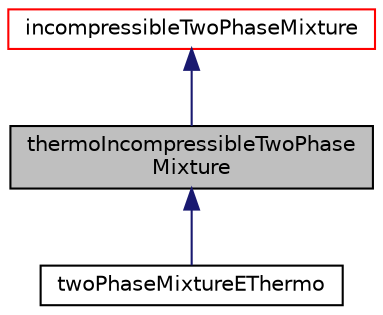 digraph "thermoIncompressibleTwoPhaseMixture"
{
  bgcolor="transparent";
  edge [fontname="Helvetica",fontsize="10",labelfontname="Helvetica",labelfontsize="10"];
  node [fontname="Helvetica",fontsize="10",shape=record];
  Node1 [label="thermoIncompressibleTwoPhase\lMixture",height=0.2,width=0.4,color="black", fillcolor="grey75", style="filled" fontcolor="black"];
  Node2 -> Node1 [dir="back",color="midnightblue",fontsize="10",style="solid",fontname="Helvetica"];
  Node2 [label="incompressibleTwoPhaseMixture",height=0.2,width=0.4,color="red",URL="$classFoam_1_1incompressibleTwoPhaseMixture.html",tooltip="A two-phase incompressible transportModel. "];
  Node1 -> Node3 [dir="back",color="midnightblue",fontsize="10",style="solid",fontname="Helvetica"];
  Node3 [label="twoPhaseMixtureEThermo",height=0.2,width=0.4,color="black",URL="$classFoam_1_1twoPhaseMixtureEThermo.html",tooltip="Two phases thermo Internal energy mixture Defined as: e1 = Cv1(T - Tsat) + Hv1 e2 = Cv2(T - Tsat) + H..."];
}

